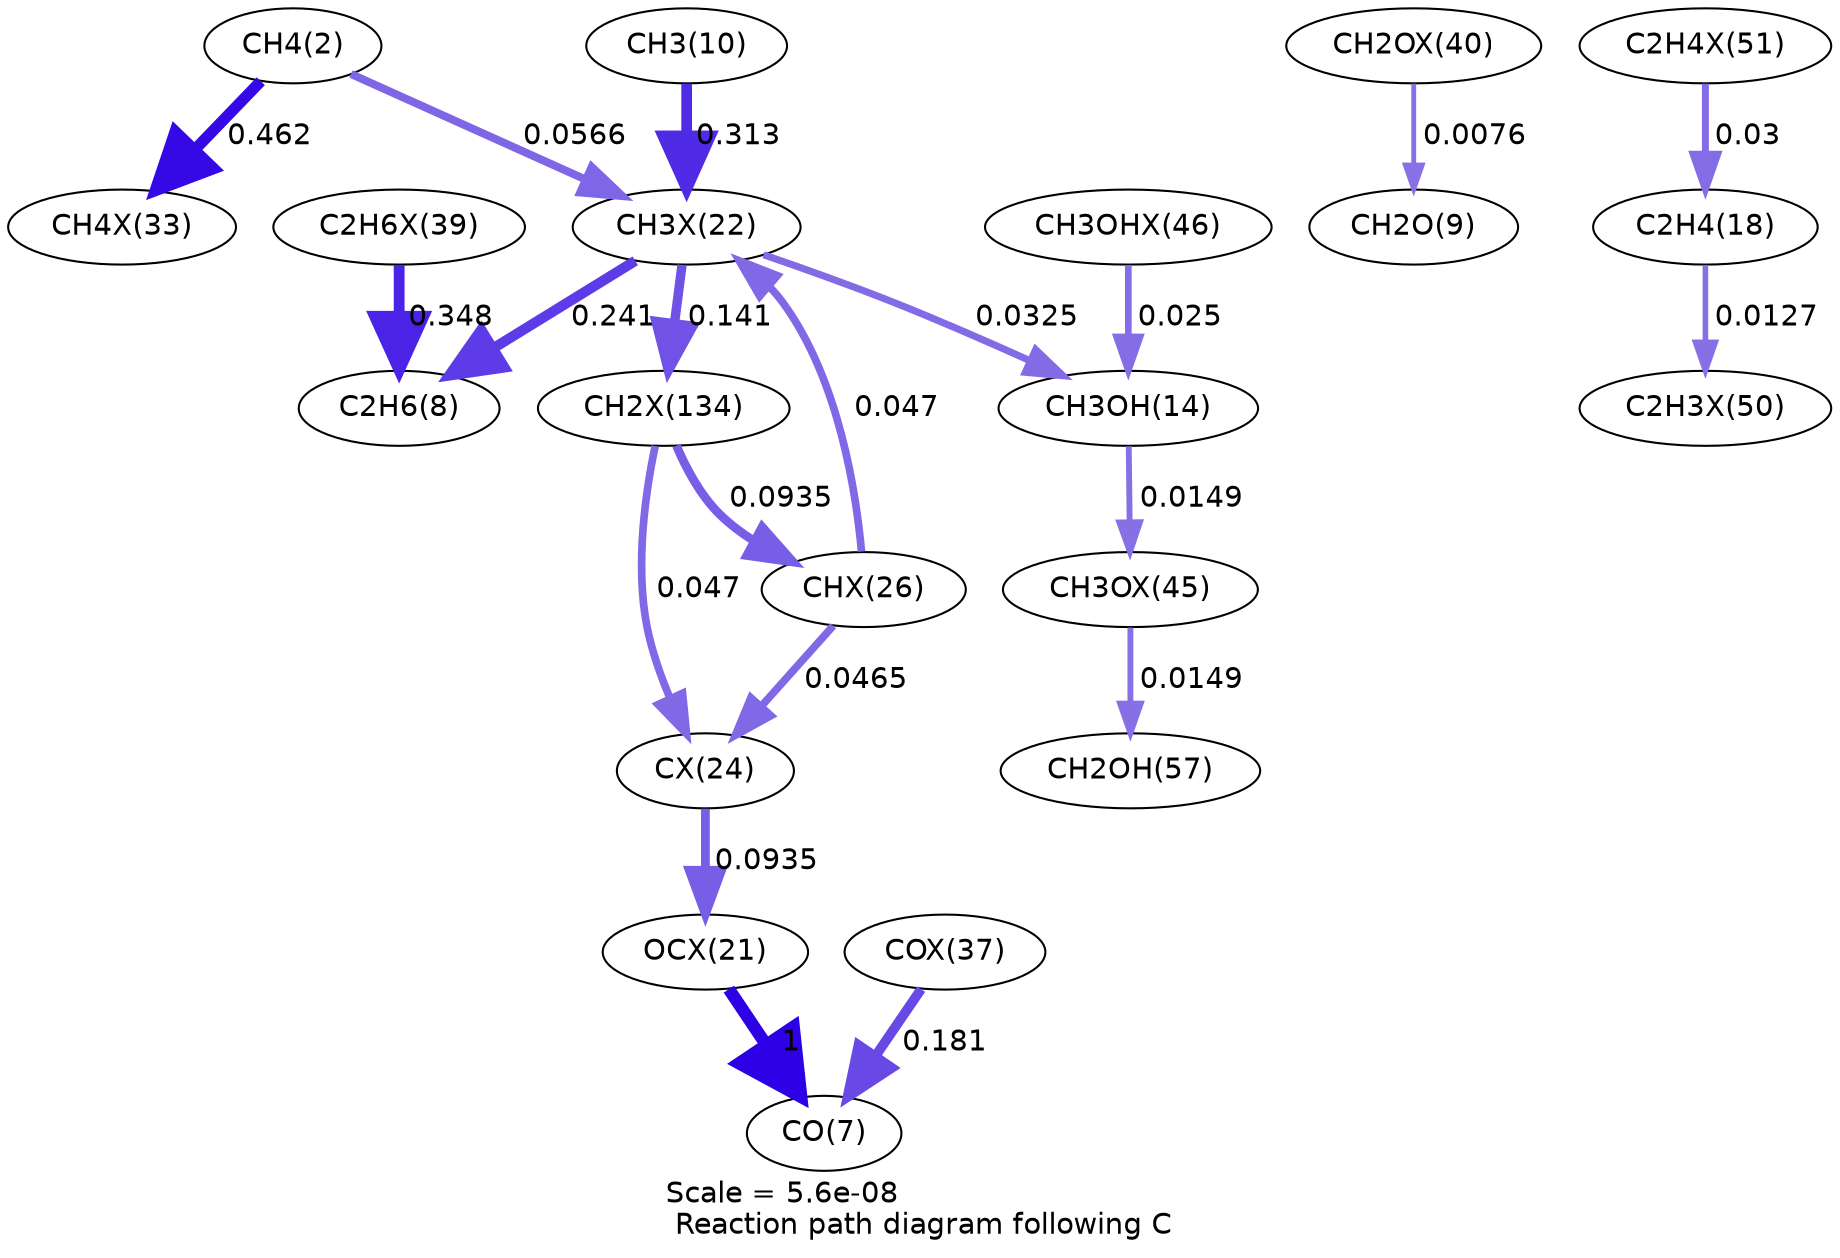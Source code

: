 digraph reaction_paths {
center=1;
s4 -> s62[fontname="Helvetica", penwidth=5.42, arrowsize=2.71, color="0.7, 0.962, 0.9"
, label=" 0.462"];
s4 -> s56[fontname="Helvetica", penwidth=3.83, arrowsize=1.92, color="0.7, 0.557, 0.9"
, label=" 0.0566"];
s56 -> s10[fontname="Helvetica", penwidth=4.93, arrowsize=2.46, color="0.7, 0.741, 0.9"
, label=" 0.241"];
s68 -> s10[fontname="Helvetica", penwidth=5.2, arrowsize=2.6, color="0.7, 0.848, 0.9"
, label=" 0.348"];
s12 -> s56[fontname="Helvetica", penwidth=5.12, arrowsize=2.56, color="0.7, 0.813, 0.9"
, label=" 0.313"];
s56 -> s16[fontname="Helvetica", penwidth=3.41, arrowsize=1.71, color="0.7, 0.533, 0.9"
, label=" 0.0325"];
s56 -> s78[fontname="Helvetica", penwidth=4.52, arrowsize=2.26, color="0.7, 0.641, 0.9"
, label=" 0.141"];
s60 -> s56[fontname="Helvetica", penwidth=3.69, arrowsize=1.85, color="0.7, 0.547, 0.9"
, label=" 0.047"];
s73 -> s16[fontname="Helvetica", penwidth=3.21, arrowsize=1.61, color="0.7, 0.525, 0.9"
, label=" 0.025"];
s16 -> s72[fontname="Helvetica", penwidth=2.83, arrowsize=1.41, color="0.7, 0.515, 0.9"
, label=" 0.0149"];
s78 -> s60[fontname="Helvetica", penwidth=4.21, arrowsize=2.11, color="0.7, 0.594, 0.9"
, label=" 0.0935"];
s78 -> s58[fontname="Helvetica", penwidth=3.69, arrowsize=1.85, color="0.7, 0.547, 0.9"
, label=" 0.047"];
s60 -> s58[fontname="Helvetica", penwidth=3.68, arrowsize=1.84, color="0.7, 0.546, 0.9"
, label=" 0.0465"];
s72 -> s22[fontname="Helvetica", penwidth=2.82, arrowsize=1.41, color="0.7, 0.515, 0.9"
, label=" 0.0149"];
s69 -> s11[fontname="Helvetica", penwidth=2.32, arrowsize=1.16, color="0.7, 0.508, 0.9"
, label=" 0.0076"];
s55 -> s9[fontname="Helvetica", penwidth=6, arrowsize=3, color="0.7, 1.5, 0.9"
, label=" 1"];
s66 -> s9[fontname="Helvetica", penwidth=4.71, arrowsize=2.35, color="0.7, 0.681, 0.9"
, label=" 0.181"];
s58 -> s55[fontname="Helvetica", penwidth=4.21, arrowsize=2.11, color="0.7, 0.594, 0.9"
, label=" 0.0935"];
s77 -> s20[fontname="Helvetica", penwidth=3.35, arrowsize=1.68, color="0.7, 0.53, 0.9"
, label=" 0.03"];
s20 -> s76[fontname="Helvetica", penwidth=2.7, arrowsize=1.35, color="0.7, 0.513, 0.9"
, label=" 0.0127"];
s4 [ fontname="Helvetica", label="CH4(2)"];
s9 [ fontname="Helvetica", label="CO(7)"];
s10 [ fontname="Helvetica", label="C2H6(8)"];
s11 [ fontname="Helvetica", label="CH2O(9)"];
s12 [ fontname="Helvetica", label="CH3(10)"];
s16 [ fontname="Helvetica", label="CH3OH(14)"];
s20 [ fontname="Helvetica", label="C2H4(18)"];
s22 [ fontname="Helvetica", label="CH2OH(57)"];
s55 [ fontname="Helvetica", label="OCX(21)"];
s56 [ fontname="Helvetica", label="CH3X(22)"];
s58 [ fontname="Helvetica", label="CX(24)"];
s60 [ fontname="Helvetica", label="CHX(26)"];
s62 [ fontname="Helvetica", label="CH4X(33)"];
s66 [ fontname="Helvetica", label="COX(37)"];
s68 [ fontname="Helvetica", label="C2H6X(39)"];
s69 [ fontname="Helvetica", label="CH2OX(40)"];
s72 [ fontname="Helvetica", label="CH3OX(45)"];
s73 [ fontname="Helvetica", label="CH3OHX(46)"];
s76 [ fontname="Helvetica", label="C2H3X(50)"];
s77 [ fontname="Helvetica", label="C2H4X(51)"];
s78 [ fontname="Helvetica", label="CH2X(134)"];
 label = "Scale = 5.6e-08\l Reaction path diagram following C";
 fontname = "Helvetica";
}
